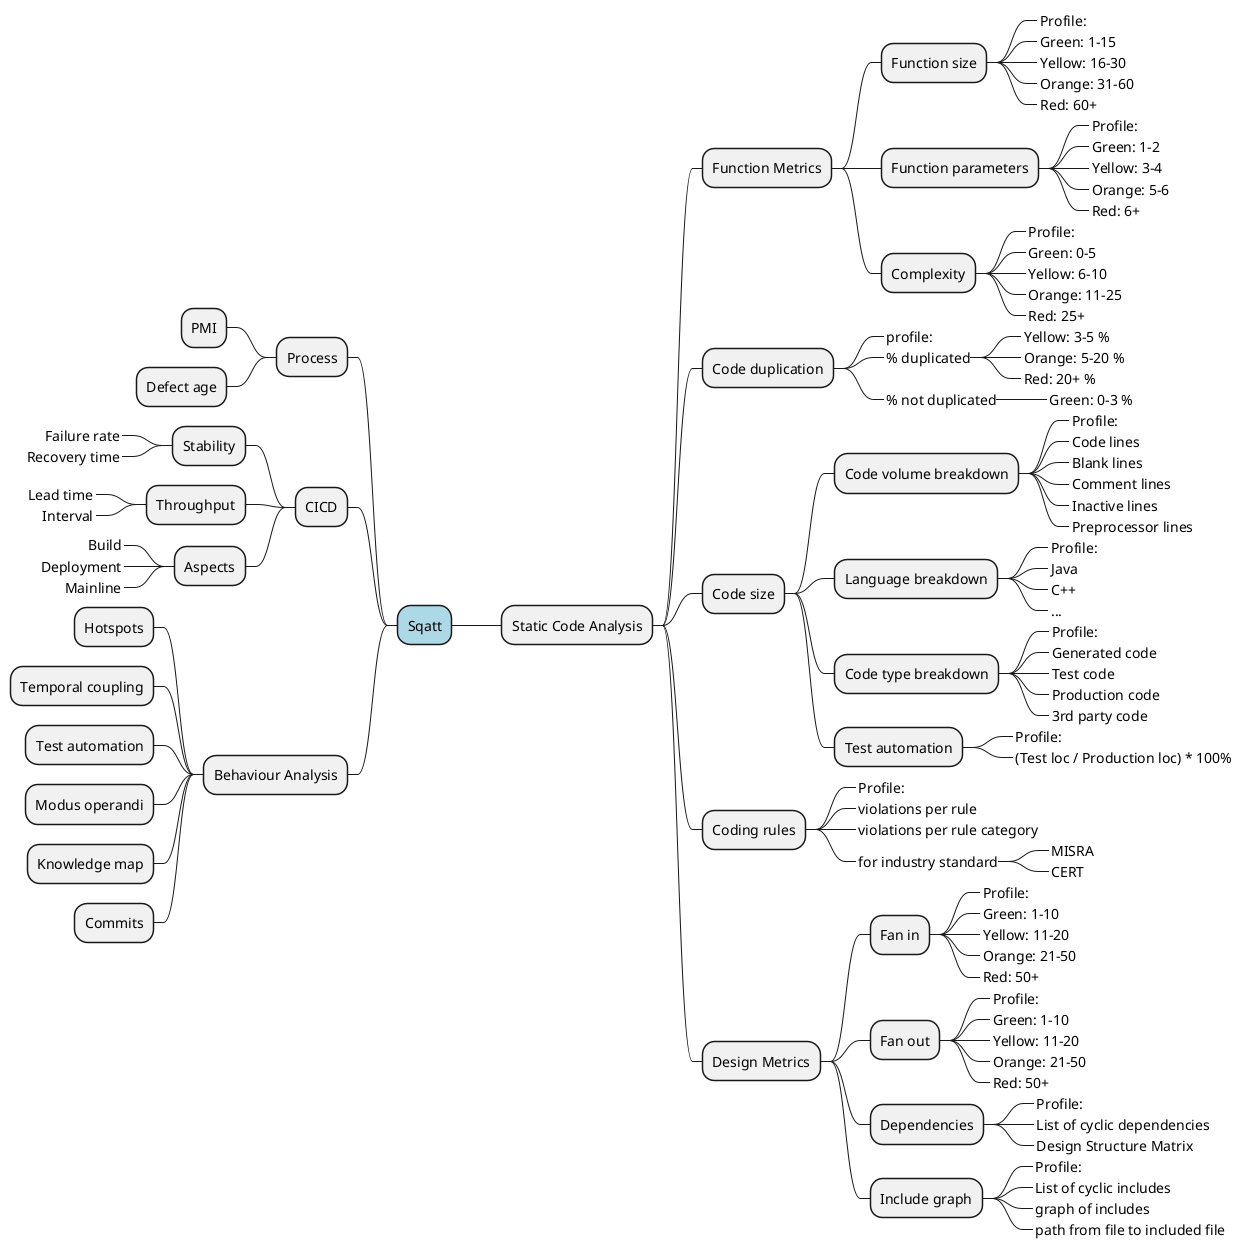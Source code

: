 @startmindmap
*[#lightblue] Sqatt

-- Process
--- PMI
--- Defect age

-- CICD
--- Stability
----_ Failure rate
----_ Recovery time
--- Throughput
----_ Lead time
----_ Interval
--- Aspects
----_ Build
----_ Deployment
----_ Mainline

-- Behaviour Analysis
--- Hotspots
--- Temporal coupling
--- Test automation
--- Modus operandi
--- Knowledge map
--- Commits




** Static Code Analysis

*** Function Metrics

**** Function size
*****_ Profile:
*****_ Green: 1-15
*****_ Yellow: 16-30
*****_ Orange: 31-60
*****_ Red: 60+

**** Function parameters
*****_ Profile:
*****_ Green: 1-2
*****_ Yellow: 3-4
*****_ Orange: 5-6
*****_ Red: 6+

**** Complexity
*****_ Profile:
*****_ Green: 0-5
*****_ Yellow: 6-10
*****_ Orange: 11-25
*****_ Red: 25+

*** Code duplication
****_ profile:
****_ % duplicated
*****_ Yellow: 3-5 %
*****_ Orange: 5-20 %
*****_ Red: 20+ %
****_ % not duplicated
*****_ Green: 0-3 %

*** Code size
**** Code volume breakdown
*****_ Profile:
*****_ Code lines
*****_ Blank lines
*****_ Comment lines
*****_ Inactive lines
*****_ Preprocessor lines

**** Language breakdown
*****_ Profile:
*****_ Java
*****_ C++
*****_ ...

**** Code type breakdown
*****_ Profile:
*****_ Generated code
*****_ Test code
*****_ Production code
*****_ 3rd party code

**** Test automation
*****_ Profile:
*****_ (Test loc / Production loc) * 100%

*** Coding rules
****_ Profile:
****_ violations per rule
****_ violations per rule category
****_ for industry standard
*****_ MISRA
*****_ CERT

*** Design Metrics
**** Fan in
*****_ Profile:
*****_ Green: 1-10
*****_ Yellow: 11-20
*****_ Orange: 21-50
*****_ Red: 50+

**** Fan out
*****_ Profile:
*****_ Green: 1-10
*****_ Yellow: 11-20
*****_ Orange: 21-50
*****_ Red: 50+

**** Dependencies
*****_ Profile:
*****_ List of cyclic dependencies
*****_ Design Structure Matrix

**** Include graph
*****_ Profile:
*****_ List of cyclic includes
*****_ graph of includes
*****_ path from file to included file

@endmindmap